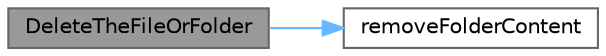 digraph "DeleteTheFileOrFolder"
{
 // LATEX_PDF_SIZE
  bgcolor="transparent";
  edge [fontname=Helvetica,fontsize=10,labelfontname=Helvetica,labelfontsize=10];
  node [fontname=Helvetica,fontsize=10,shape=box,height=0.2,width=0.4];
  rankdir="LR";
  Node1 [id="Node000001",label="DeleteTheFileOrFolder",height=0.2,width=0.4,color="gray40", fillcolor="grey60", style="filled", fontcolor="black",tooltip="删除指定路径的文件或者文件夹。"];
  Node1 -> Node2 [id="edge1_Node000001_Node000002",color="steelblue1",style="solid",tooltip=" "];
  Node2 [id="Node000002",label="removeFolderContent",height=0.2,width=0.4,color="grey40", fillcolor="white", style="filled",URL="$common_8cpp.html#a577fa84f5158b882148dc72783217b59",tooltip="删除目录下所有文件和文件夹。"];
}
